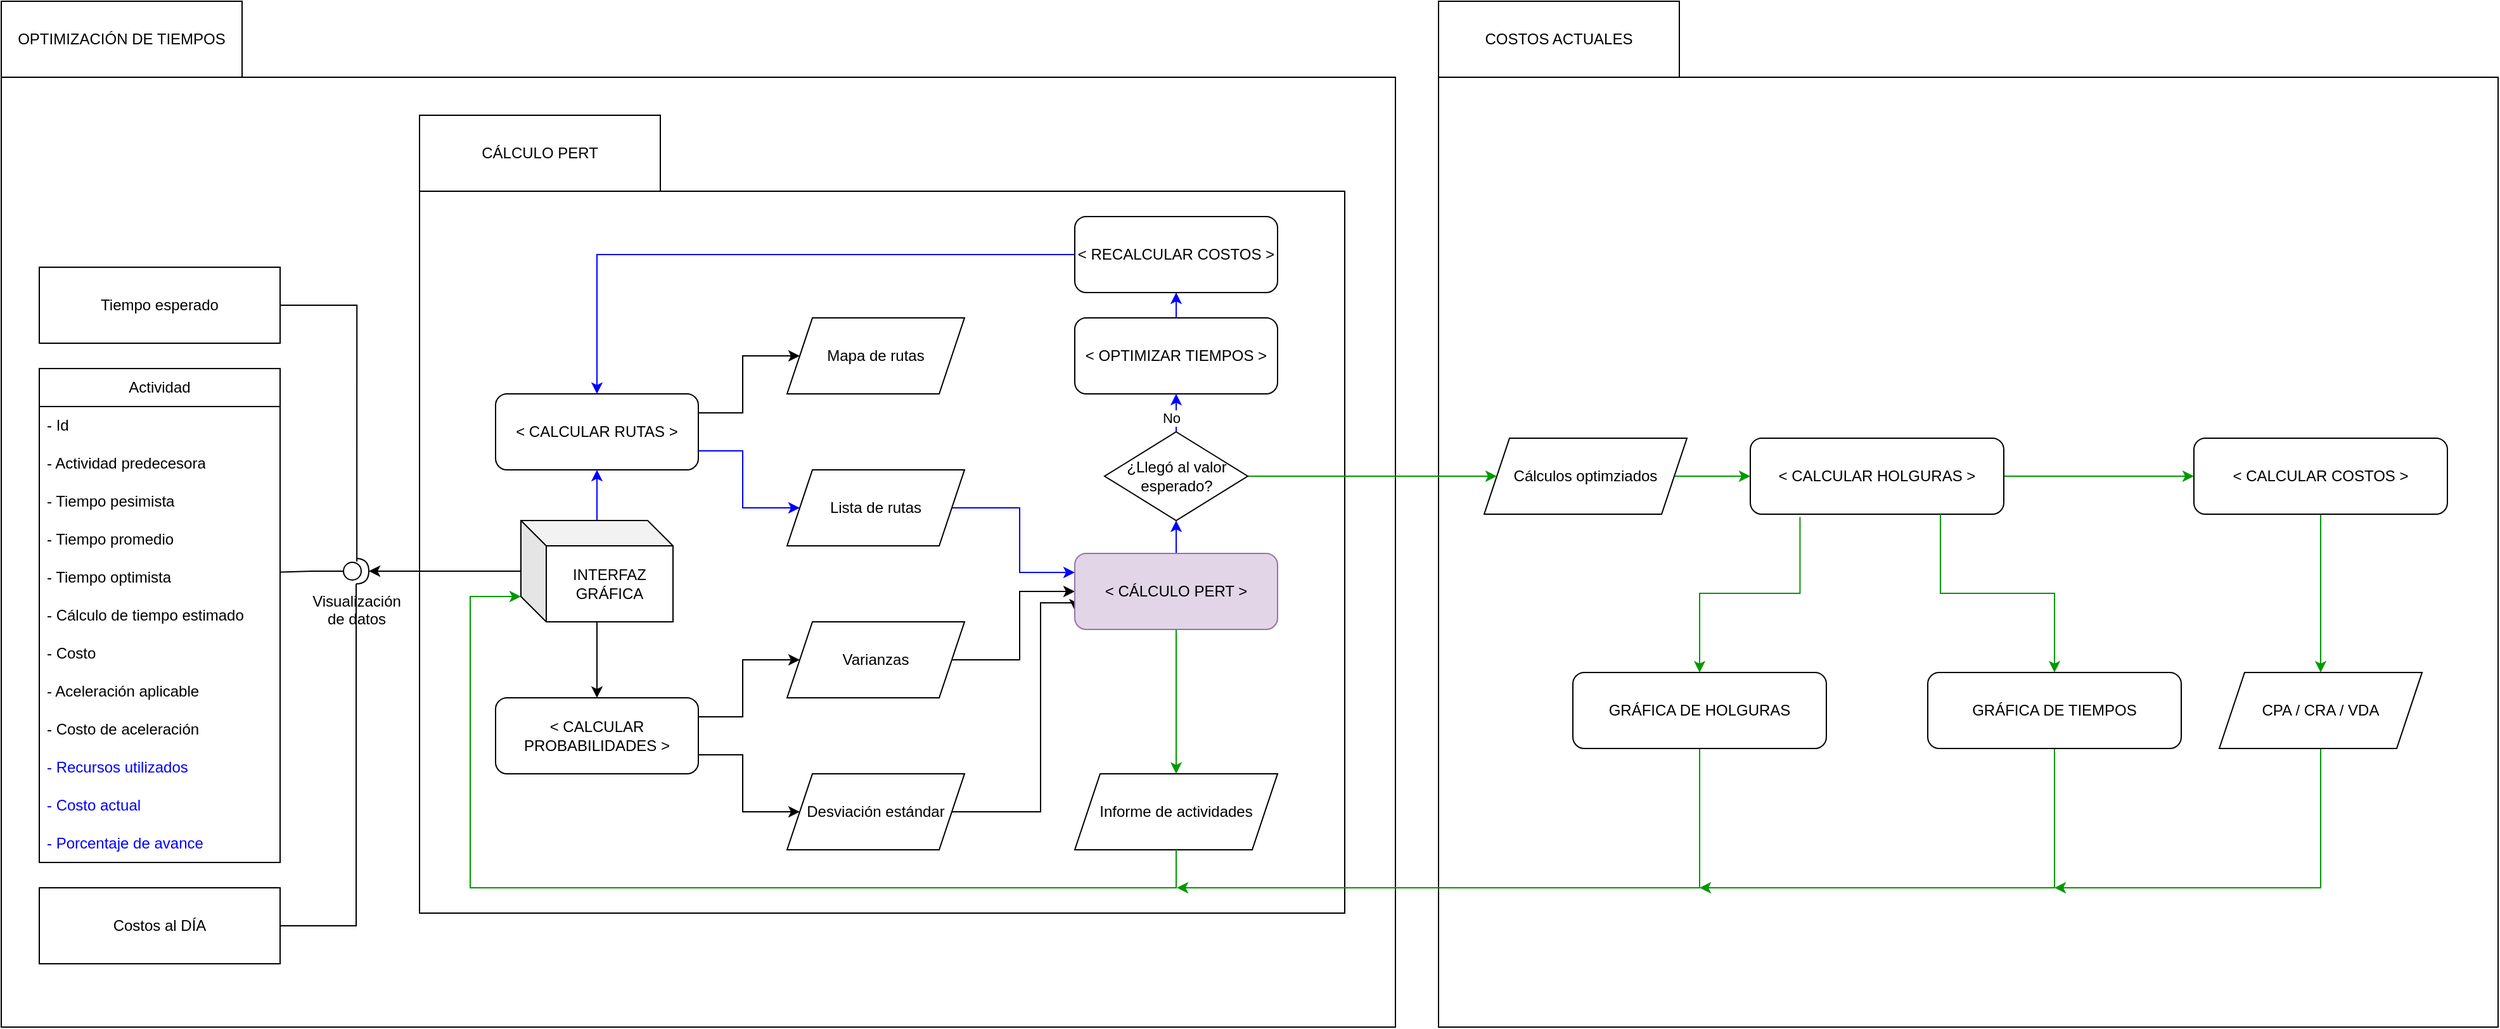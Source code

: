 <mxfile version="26.0.4">
  <diagram name="Página-1" id="85a92BywlTFrTwVx_-yH">
    <mxGraphModel dx="1927" dy="1824" grid="1" gridSize="10" guides="1" tooltips="1" connect="1" arrows="1" fold="1" page="1" pageScale="1" pageWidth="827" pageHeight="1169" math="0" shadow="0">
      <root>
        <mxCell id="0" />
        <mxCell id="1" parent="0" />
        <mxCell id="rsNm4_ssENzMFWjYRmB5-73" value="" style="rounded=0;whiteSpace=wrap;html=1;" vertex="1" parent="1">
          <mxGeometry x="414" y="-990" width="836" height="750" as="geometry" />
        </mxCell>
        <mxCell id="rsNm4_ssENzMFWjYRmB5-63" value="" style="rounded=0;whiteSpace=wrap;html=1;" vertex="1" parent="1">
          <mxGeometry x="-720" y="-990" width="1100" height="750" as="geometry" />
        </mxCell>
        <mxCell id="rsNm4_ssENzMFWjYRmB5-47" value="" style="rounded=0;whiteSpace=wrap;html=1;" vertex="1" parent="1">
          <mxGeometry x="-390" y="-900" width="730" height="570" as="geometry" />
        </mxCell>
        <mxCell id="rsNm4_ssENzMFWjYRmB5-10" style="edgeStyle=orthogonalEdgeStyle;rounded=0;orthogonalLoop=1;jettySize=auto;html=1;exitX=1;exitY=0.25;exitDx=0;exitDy=0;" edge="1" parent="1" source="rsNm4_ssENzMFWjYRmB5-5" target="rsNm4_ssENzMFWjYRmB5-8">
          <mxGeometry relative="1" as="geometry" />
        </mxCell>
        <mxCell id="rsNm4_ssENzMFWjYRmB5-11" style="edgeStyle=orthogonalEdgeStyle;rounded=0;orthogonalLoop=1;jettySize=auto;html=1;exitX=1;exitY=0.75;exitDx=0;exitDy=0;strokeColor=#0000FF;" edge="1" parent="1" source="rsNm4_ssENzMFWjYRmB5-5" target="rsNm4_ssENzMFWjYRmB5-9">
          <mxGeometry relative="1" as="geometry" />
        </mxCell>
        <mxCell id="rsNm4_ssENzMFWjYRmB5-5" value="&amp;lt; CALCULAR RUTAS &amp;gt;" style="rounded=1;whiteSpace=wrap;html=1;" vertex="1" parent="1">
          <mxGeometry x="-330" y="-740" width="160" height="60" as="geometry" />
        </mxCell>
        <mxCell id="rsNm4_ssENzMFWjYRmB5-8" value="Mapa de rutas" style="shape=parallelogram;perimeter=parallelogramPerimeter;whiteSpace=wrap;html=1;fixedSize=1;" vertex="1" parent="1">
          <mxGeometry x="-100" y="-800" width="140" height="60" as="geometry" />
        </mxCell>
        <mxCell id="rsNm4_ssENzMFWjYRmB5-38" style="edgeStyle=orthogonalEdgeStyle;rounded=0;orthogonalLoop=1;jettySize=auto;html=1;entryX=0;entryY=0.25;entryDx=0;entryDy=0;strokeColor=#0000FF;" edge="1" parent="1" source="rsNm4_ssENzMFWjYRmB5-9" target="rsNm4_ssENzMFWjYRmB5-35">
          <mxGeometry relative="1" as="geometry" />
        </mxCell>
        <mxCell id="rsNm4_ssENzMFWjYRmB5-9" value="Lista de rutas" style="shape=parallelogram;perimeter=parallelogramPerimeter;whiteSpace=wrap;html=1;fixedSize=1;" vertex="1" parent="1">
          <mxGeometry x="-100" y="-680" width="140" height="60" as="geometry" />
        </mxCell>
        <mxCell id="rsNm4_ssENzMFWjYRmB5-14" value="Actividad" style="swimlane;fontStyle=0;childLayout=stackLayout;horizontal=1;startSize=30;horizontalStack=0;resizeParent=1;resizeParentMax=0;resizeLast=0;collapsible=1;marginBottom=0;whiteSpace=wrap;html=1;" vertex="1" parent="1">
          <mxGeometry x="-690" y="-760" width="190" height="390" as="geometry" />
        </mxCell>
        <mxCell id="rsNm4_ssENzMFWjYRmB5-15" value="- Id" style="text;strokeColor=none;fillColor=none;align=left;verticalAlign=middle;spacingLeft=4;spacingRight=4;overflow=hidden;points=[[0,0.5],[1,0.5]];portConstraint=eastwest;rotatable=0;whiteSpace=wrap;html=1;" vertex="1" parent="rsNm4_ssENzMFWjYRmB5-14">
          <mxGeometry y="30" width="190" height="30" as="geometry" />
        </mxCell>
        <mxCell id="rsNm4_ssENzMFWjYRmB5-16" value="- Actividad predecesora" style="text;strokeColor=none;fillColor=none;align=left;verticalAlign=middle;spacingLeft=4;spacingRight=4;overflow=hidden;points=[[0,0.5],[1,0.5]];portConstraint=eastwest;rotatable=0;whiteSpace=wrap;html=1;" vertex="1" parent="rsNm4_ssENzMFWjYRmB5-14">
          <mxGeometry y="60" width="190" height="30" as="geometry" />
        </mxCell>
        <mxCell id="rsNm4_ssENzMFWjYRmB5-18" value="- Tiempo pesimista" style="text;strokeColor=none;fillColor=none;align=left;verticalAlign=middle;spacingLeft=4;spacingRight=4;overflow=hidden;points=[[0,0.5],[1,0.5]];portConstraint=eastwest;rotatable=0;whiteSpace=wrap;html=1;" vertex="1" parent="rsNm4_ssENzMFWjYRmB5-14">
          <mxGeometry y="90" width="190" height="30" as="geometry" />
        </mxCell>
        <mxCell id="rsNm4_ssENzMFWjYRmB5-19" value="- Tiempo promedio" style="text;strokeColor=none;fillColor=none;align=left;verticalAlign=middle;spacingLeft=4;spacingRight=4;overflow=hidden;points=[[0,0.5],[1,0.5]];portConstraint=eastwest;rotatable=0;whiteSpace=wrap;html=1;" vertex="1" parent="rsNm4_ssENzMFWjYRmB5-14">
          <mxGeometry y="120" width="190" height="30" as="geometry" />
        </mxCell>
        <mxCell id="rsNm4_ssENzMFWjYRmB5-17" value="- Tiempo optimista" style="text;strokeColor=none;fillColor=none;align=left;verticalAlign=middle;spacingLeft=4;spacingRight=4;overflow=hidden;points=[[0,0.5],[1,0.5]];portConstraint=eastwest;rotatable=0;whiteSpace=wrap;html=1;" vertex="1" parent="rsNm4_ssENzMFWjYRmB5-14">
          <mxGeometry y="150" width="190" height="30" as="geometry" />
        </mxCell>
        <mxCell id="rsNm4_ssENzMFWjYRmB5-28" value="- Cálculo de tiempo estimado" style="text;strokeColor=none;fillColor=none;align=left;verticalAlign=middle;spacingLeft=4;spacingRight=4;overflow=hidden;points=[[0,0.5],[1,0.5]];portConstraint=eastwest;rotatable=0;whiteSpace=wrap;html=1;" vertex="1" parent="rsNm4_ssENzMFWjYRmB5-14">
          <mxGeometry y="180" width="190" height="30" as="geometry" />
        </mxCell>
        <mxCell id="rsNm4_ssENzMFWjYRmB5-23" value="- Costo" style="text;strokeColor=none;fillColor=none;align=left;verticalAlign=middle;spacingLeft=4;spacingRight=4;overflow=hidden;points=[[0,0.5],[1,0.5]];portConstraint=eastwest;rotatable=0;whiteSpace=wrap;html=1;" vertex="1" parent="rsNm4_ssENzMFWjYRmB5-14">
          <mxGeometry y="210" width="190" height="30" as="geometry" />
        </mxCell>
        <mxCell id="rsNm4_ssENzMFWjYRmB5-24" value="- Aceleración aplicable" style="text;strokeColor=none;fillColor=none;align=left;verticalAlign=middle;spacingLeft=4;spacingRight=4;overflow=hidden;points=[[0,0.5],[1,0.5]];portConstraint=eastwest;rotatable=0;whiteSpace=wrap;html=1;" vertex="1" parent="rsNm4_ssENzMFWjYRmB5-14">
          <mxGeometry y="240" width="190" height="30" as="geometry" />
        </mxCell>
        <mxCell id="rsNm4_ssENzMFWjYRmB5-65" value="- Costo de aceleración" style="text;strokeColor=none;fillColor=none;align=left;verticalAlign=middle;spacingLeft=4;spacingRight=4;overflow=hidden;points=[[0,0.5],[1,0.5]];portConstraint=eastwest;rotatable=0;whiteSpace=wrap;html=1;" vertex="1" parent="rsNm4_ssENzMFWjYRmB5-14">
          <mxGeometry y="270" width="190" height="30" as="geometry" />
        </mxCell>
        <mxCell id="rsNm4_ssENzMFWjYRmB5-67" value="- Recursos utilizados" style="text;strokeColor=none;fillColor=none;align=left;verticalAlign=middle;spacingLeft=4;spacingRight=4;overflow=hidden;points=[[0,0.5],[1,0.5]];portConstraint=eastwest;rotatable=0;whiteSpace=wrap;html=1;fontColor=#0000FF;" vertex="1" parent="rsNm4_ssENzMFWjYRmB5-14">
          <mxGeometry y="300" width="190" height="30" as="geometry" />
        </mxCell>
        <mxCell id="rsNm4_ssENzMFWjYRmB5-66" value="- Costo actual" style="text;strokeColor=none;fillColor=none;align=left;verticalAlign=middle;spacingLeft=4;spacingRight=4;overflow=hidden;points=[[0,0.5],[1,0.5]];portConstraint=eastwest;rotatable=0;whiteSpace=wrap;html=1;fontColor=#0000FF;" vertex="1" parent="rsNm4_ssENzMFWjYRmB5-14">
          <mxGeometry y="330" width="190" height="30" as="geometry" />
        </mxCell>
        <mxCell id="rsNm4_ssENzMFWjYRmB5-22" value="- Porcentaje de avance" style="text;strokeColor=none;fillColor=none;align=left;verticalAlign=middle;spacingLeft=4;spacingRight=4;overflow=hidden;points=[[0,0.5],[1,0.5]];portConstraint=eastwest;rotatable=0;whiteSpace=wrap;html=1;fontColor=#0000FF;" vertex="1" parent="rsNm4_ssENzMFWjYRmB5-14">
          <mxGeometry y="360" width="190" height="30" as="geometry" />
        </mxCell>
        <mxCell id="rsNm4_ssENzMFWjYRmB5-21" value="Tiempo esperado" style="rounded=0;whiteSpace=wrap;html=1;" vertex="1" parent="1">
          <mxGeometry x="-690" y="-840" width="190" height="60" as="geometry" />
        </mxCell>
        <mxCell id="rsNm4_ssENzMFWjYRmB5-32" style="edgeStyle=orthogonalEdgeStyle;rounded=0;orthogonalLoop=1;jettySize=auto;html=1;entryX=0;entryY=0.5;entryDx=0;entryDy=0;exitX=1;exitY=0.25;exitDx=0;exitDy=0;" edge="1" parent="1" source="rsNm4_ssENzMFWjYRmB5-27" target="rsNm4_ssENzMFWjYRmB5-30">
          <mxGeometry relative="1" as="geometry" />
        </mxCell>
        <mxCell id="rsNm4_ssENzMFWjYRmB5-33" style="edgeStyle=orthogonalEdgeStyle;rounded=0;orthogonalLoop=1;jettySize=auto;html=1;exitX=1;exitY=0.75;exitDx=0;exitDy=0;" edge="1" parent="1" source="rsNm4_ssENzMFWjYRmB5-27" target="rsNm4_ssENzMFWjYRmB5-31">
          <mxGeometry relative="1" as="geometry" />
        </mxCell>
        <mxCell id="rsNm4_ssENzMFWjYRmB5-27" value="&amp;lt; CALCULAR PROBABILIDADES &amp;gt;" style="rounded=1;whiteSpace=wrap;html=1;" vertex="1" parent="1">
          <mxGeometry x="-330" y="-500" width="160" height="60" as="geometry" />
        </mxCell>
        <mxCell id="rsNm4_ssENzMFWjYRmB5-36" style="edgeStyle=orthogonalEdgeStyle;rounded=0;orthogonalLoop=1;jettySize=auto;html=1;entryX=0;entryY=0.5;entryDx=0;entryDy=0;" edge="1" parent="1" source="rsNm4_ssENzMFWjYRmB5-30" target="rsNm4_ssENzMFWjYRmB5-35">
          <mxGeometry relative="1" as="geometry" />
        </mxCell>
        <mxCell id="rsNm4_ssENzMFWjYRmB5-30" value="Varianzas" style="shape=parallelogram;perimeter=parallelogramPerimeter;whiteSpace=wrap;html=1;fixedSize=1;" vertex="1" parent="1">
          <mxGeometry x="-100" y="-560" width="140" height="60" as="geometry" />
        </mxCell>
        <mxCell id="rsNm4_ssENzMFWjYRmB5-37" style="edgeStyle=orthogonalEdgeStyle;rounded=0;orthogonalLoop=1;jettySize=auto;html=1;entryX=0;entryY=0.75;entryDx=0;entryDy=0;" edge="1" parent="1" source="rsNm4_ssENzMFWjYRmB5-31" target="rsNm4_ssENzMFWjYRmB5-35">
          <mxGeometry relative="1" as="geometry">
            <Array as="points">
              <mxPoint x="100" y="-410" />
              <mxPoint x="100" y="-575" />
            </Array>
          </mxGeometry>
        </mxCell>
        <mxCell id="rsNm4_ssENzMFWjYRmB5-31" value="Desviación estándar" style="shape=parallelogram;perimeter=parallelogramPerimeter;whiteSpace=wrap;html=1;fixedSize=1;" vertex="1" parent="1">
          <mxGeometry x="-100" y="-440" width="140" height="60" as="geometry" />
        </mxCell>
        <mxCell id="rsNm4_ssENzMFWjYRmB5-46" value="" style="edgeStyle=orthogonalEdgeStyle;rounded=0;orthogonalLoop=1;jettySize=auto;html=1;strokeColor=#009900;" edge="1" parent="1" source="rsNm4_ssENzMFWjYRmB5-35" target="rsNm4_ssENzMFWjYRmB5-45">
          <mxGeometry relative="1" as="geometry" />
        </mxCell>
        <mxCell id="rsNm4_ssENzMFWjYRmB5-84" value="" style="edgeStyle=orthogonalEdgeStyle;rounded=0;orthogonalLoop=1;jettySize=auto;html=1;strokeColor=#0000FF;" edge="1" parent="1" source="rsNm4_ssENzMFWjYRmB5-35" target="rsNm4_ssENzMFWjYRmB5-80">
          <mxGeometry relative="1" as="geometry" />
        </mxCell>
        <mxCell id="rsNm4_ssENzMFWjYRmB5-35" value="&amp;lt; CÁLCULO PERT &amp;gt;" style="rounded=1;whiteSpace=wrap;html=1;fillColor=#e1d5e7;strokeColor=#9673a6;" vertex="1" parent="1">
          <mxGeometry x="127" y="-614" width="160" height="60" as="geometry" />
        </mxCell>
        <mxCell id="rsNm4_ssENzMFWjYRmB5-43" value="" style="edgeStyle=orthogonalEdgeStyle;rounded=0;orthogonalLoop=1;jettySize=auto;html=1;strokeColor=#0000FF;" edge="1" parent="1" source="rsNm4_ssENzMFWjYRmB5-39" target="rsNm4_ssENzMFWjYRmB5-40">
          <mxGeometry relative="1" as="geometry" />
        </mxCell>
        <mxCell id="rsNm4_ssENzMFWjYRmB5-39" value="&amp;lt; OPTIMIZAR TIEMPOS &amp;gt;" style="rounded=1;whiteSpace=wrap;html=1;" vertex="1" parent="1">
          <mxGeometry x="127" y="-800" width="160" height="60" as="geometry" />
        </mxCell>
        <mxCell id="rsNm4_ssENzMFWjYRmB5-41" style="edgeStyle=orthogonalEdgeStyle;rounded=0;orthogonalLoop=1;jettySize=auto;html=1;strokeColor=#0000FF;" edge="1" parent="1" source="rsNm4_ssENzMFWjYRmB5-40" target="rsNm4_ssENzMFWjYRmB5-5">
          <mxGeometry relative="1" as="geometry" />
        </mxCell>
        <mxCell id="rsNm4_ssENzMFWjYRmB5-40" value="&amp;lt; RECALCULAR COSTOS &amp;gt;" style="rounded=1;whiteSpace=wrap;html=1;" vertex="1" parent="1">
          <mxGeometry x="127" y="-880" width="160" height="60" as="geometry" />
        </mxCell>
        <mxCell id="rsNm4_ssENzMFWjYRmB5-45" value="Informe de actividades" style="shape=parallelogram;perimeter=parallelogramPerimeter;whiteSpace=wrap;html=1;fixedSize=1;" vertex="1" parent="1">
          <mxGeometry x="127" y="-440" width="160" height="60" as="geometry" />
        </mxCell>
        <mxCell id="rsNm4_ssENzMFWjYRmB5-49" value="CÁLCULO PERT" style="rounded=0;whiteSpace=wrap;html=1;" vertex="1" parent="1">
          <mxGeometry x="-390" y="-960" width="190" height="60" as="geometry" />
        </mxCell>
        <mxCell id="rsNm4_ssENzMFWjYRmB5-59" style="edgeStyle=orthogonalEdgeStyle;rounded=0;orthogonalLoop=1;jettySize=auto;html=1;endArrow=none;endFill=0;entryX=1.002;entryY=0.36;entryDx=0;entryDy=0;entryPerimeter=0;" edge="1" parent="1" source="rsNm4_ssENzMFWjYRmB5-50" target="rsNm4_ssENzMFWjYRmB5-17">
          <mxGeometry relative="1" as="geometry">
            <mxPoint x="-620.0" y="-600" as="targetPoint" />
          </mxGeometry>
        </mxCell>
        <mxCell id="rsNm4_ssENzMFWjYRmB5-50" value="Visualización&lt;br&gt;de datos" style="shape=providedRequiredInterface;html=1;verticalLabelPosition=bottom;sketch=0;verticalAlign=top;" vertex="1" parent="1">
          <mxGeometry x="-450" y="-610" width="20" height="20" as="geometry" />
        </mxCell>
        <mxCell id="rsNm4_ssENzMFWjYRmB5-56" value="" style="edgeStyle=orthogonalEdgeStyle;rounded=0;orthogonalLoop=1;jettySize=auto;html=1;strokeColor=#0000FF;" edge="1" parent="1" source="rsNm4_ssENzMFWjYRmB5-55" target="rsNm4_ssENzMFWjYRmB5-5">
          <mxGeometry relative="1" as="geometry" />
        </mxCell>
        <mxCell id="rsNm4_ssENzMFWjYRmB5-57" value="" style="edgeStyle=orthogonalEdgeStyle;rounded=0;orthogonalLoop=1;jettySize=auto;html=1;" edge="1" parent="1" source="rsNm4_ssENzMFWjYRmB5-55" target="rsNm4_ssENzMFWjYRmB5-27">
          <mxGeometry relative="1" as="geometry" />
        </mxCell>
        <mxCell id="rsNm4_ssENzMFWjYRmB5-55" value="INTERFAZ GRÁFICA" style="shape=cube;whiteSpace=wrap;html=1;boundedLbl=1;backgroundOutline=1;darkOpacity=0.05;darkOpacity2=0.1;" vertex="1" parent="1">
          <mxGeometry x="-310" y="-640" width="120" height="80" as="geometry" />
        </mxCell>
        <mxCell id="rsNm4_ssENzMFWjYRmB5-58" style="edgeStyle=orthogonalEdgeStyle;rounded=0;orthogonalLoop=1;jettySize=auto;html=1;entryX=1;entryY=0.5;entryDx=0;entryDy=0;entryPerimeter=0;" edge="1" parent="1" source="rsNm4_ssENzMFWjYRmB5-55" target="rsNm4_ssENzMFWjYRmB5-50">
          <mxGeometry relative="1" as="geometry" />
        </mxCell>
        <mxCell id="rsNm4_ssENzMFWjYRmB5-60" style="edgeStyle=orthogonalEdgeStyle;rounded=0;orthogonalLoop=1;jettySize=auto;html=1;entryX=0.528;entryY=0.117;entryDx=0;entryDy=0;entryPerimeter=0;endArrow=none;endFill=0;" edge="1" parent="1" source="rsNm4_ssENzMFWjYRmB5-21" target="rsNm4_ssENzMFWjYRmB5-50">
          <mxGeometry relative="1" as="geometry" />
        </mxCell>
        <mxCell id="rsNm4_ssENzMFWjYRmB5-61" style="edgeStyle=orthogonalEdgeStyle;rounded=0;orthogonalLoop=1;jettySize=auto;html=1;entryX=0;entryY=0;entryDx=0;entryDy=60;entryPerimeter=0;strokeColor=#009900;" edge="1" parent="1" source="rsNm4_ssENzMFWjYRmB5-45" target="rsNm4_ssENzMFWjYRmB5-55">
          <mxGeometry relative="1" as="geometry">
            <Array as="points">
              <mxPoint x="207" y="-350" />
              <mxPoint x="-350" y="-350" />
              <mxPoint x="-350" y="-580" />
            </Array>
          </mxGeometry>
        </mxCell>
        <mxCell id="rsNm4_ssENzMFWjYRmB5-64" value="OPTIMIZACIÓN DE TIEMPOS" style="rounded=0;whiteSpace=wrap;html=1;" vertex="1" parent="1">
          <mxGeometry x="-720" y="-1050" width="190" height="60" as="geometry" />
        </mxCell>
        <mxCell id="rsNm4_ssENzMFWjYRmB5-69" style="edgeStyle=orthogonalEdgeStyle;rounded=0;orthogonalLoop=1;jettySize=auto;html=1;endArrow=none;endFill=0;" edge="1" parent="1" source="rsNm4_ssENzMFWjYRmB5-68" target="rsNm4_ssENzMFWjYRmB5-50">
          <mxGeometry relative="1" as="geometry" />
        </mxCell>
        <mxCell id="rsNm4_ssENzMFWjYRmB5-68" value="Costos al DÍA" style="rounded=0;whiteSpace=wrap;html=1;" vertex="1" parent="1">
          <mxGeometry x="-690" y="-350" width="190" height="60" as="geometry" />
        </mxCell>
        <mxCell id="rsNm4_ssENzMFWjYRmB5-79" value="" style="edgeStyle=orthogonalEdgeStyle;rounded=0;orthogonalLoop=1;jettySize=auto;html=1;strokeColor=#009900;" edge="1" parent="1" source="rsNm4_ssENzMFWjYRmB5-70" target="rsNm4_ssENzMFWjYRmB5-75">
          <mxGeometry relative="1" as="geometry" />
        </mxCell>
        <mxCell id="rsNm4_ssENzMFWjYRmB5-70" value="Cálculos optimziados" style="shape=parallelogram;perimeter=parallelogramPerimeter;whiteSpace=wrap;html=1;fixedSize=1;" vertex="1" parent="1">
          <mxGeometry x="450" y="-705" width="160" height="60" as="geometry" />
        </mxCell>
        <mxCell id="rsNm4_ssENzMFWjYRmB5-74" value="COSTOS ACTUALES" style="rounded=0;whiteSpace=wrap;html=1;" vertex="1" parent="1">
          <mxGeometry x="414" y="-1050" width="190" height="60" as="geometry" />
        </mxCell>
        <mxCell id="rsNm4_ssENzMFWjYRmB5-77" style="edgeStyle=orthogonalEdgeStyle;rounded=0;orthogonalLoop=1;jettySize=auto;html=1;strokeColor=#009900;exitX=0.196;exitY=1.037;exitDx=0;exitDy=0;exitPerimeter=0;" edge="1" parent="1" source="rsNm4_ssENzMFWjYRmB5-75" target="rsNm4_ssENzMFWjYRmB5-76">
          <mxGeometry relative="1" as="geometry" />
        </mxCell>
        <mxCell id="rsNm4_ssENzMFWjYRmB5-89" value="" style="edgeStyle=orthogonalEdgeStyle;rounded=0;orthogonalLoop=1;jettySize=auto;html=1;strokeColor=#009900;" edge="1" parent="1" source="rsNm4_ssENzMFWjYRmB5-75" target="rsNm4_ssENzMFWjYRmB5-88">
          <mxGeometry relative="1" as="geometry" />
        </mxCell>
        <mxCell id="rsNm4_ssENzMFWjYRmB5-75" value="&amp;lt; CALCULAR HOLGURAS &amp;gt;" style="rounded=1;whiteSpace=wrap;html=1;" vertex="1" parent="1">
          <mxGeometry x="660" y="-705" width="200" height="60" as="geometry" />
        </mxCell>
        <mxCell id="rsNm4_ssENzMFWjYRmB5-78" style="edgeStyle=orthogonalEdgeStyle;rounded=0;orthogonalLoop=1;jettySize=auto;html=1;strokeColor=#009900;exitX=0.5;exitY=1;exitDx=0;exitDy=0;" edge="1" parent="1" source="rsNm4_ssENzMFWjYRmB5-76">
          <mxGeometry relative="1" as="geometry">
            <mxPoint x="207.5" y="-350" as="targetPoint" />
            <Array as="points">
              <mxPoint x="620" y="-350" />
            </Array>
          </mxGeometry>
        </mxCell>
        <mxCell id="rsNm4_ssENzMFWjYRmB5-76" value="GRÁFICA DE HOLGURAS" style="rounded=1;whiteSpace=wrap;html=1;" vertex="1" parent="1">
          <mxGeometry x="520" y="-520" width="200" height="60" as="geometry" />
        </mxCell>
        <mxCell id="rsNm4_ssENzMFWjYRmB5-81" value="" style="edgeStyle=orthogonalEdgeStyle;rounded=0;orthogonalLoop=1;jettySize=auto;html=1;entryX=0.5;entryY=1;entryDx=0;entryDy=0;strokeColor=#0000FF;" edge="1" parent="1" source="rsNm4_ssENzMFWjYRmB5-80" target="rsNm4_ssENzMFWjYRmB5-39">
          <mxGeometry relative="1" as="geometry" />
        </mxCell>
        <mxCell id="rsNm4_ssENzMFWjYRmB5-82" value="No" style="edgeLabel;html=1;align=center;verticalAlign=middle;resizable=0;points=[];" vertex="1" connectable="0" parent="rsNm4_ssENzMFWjYRmB5-81">
          <mxGeometry x="0.14" y="-4" relative="1" as="geometry">
            <mxPoint as="offset" />
          </mxGeometry>
        </mxCell>
        <mxCell id="rsNm4_ssENzMFWjYRmB5-83" style="edgeStyle=orthogonalEdgeStyle;rounded=0;orthogonalLoop=1;jettySize=auto;html=1;strokeColor=#009900;" edge="1" parent="1" source="rsNm4_ssENzMFWjYRmB5-80" target="rsNm4_ssENzMFWjYRmB5-70">
          <mxGeometry relative="1" as="geometry" />
        </mxCell>
        <mxCell id="rsNm4_ssENzMFWjYRmB5-80" value="¿Llegó al valor esperado?" style="rhombus;whiteSpace=wrap;html=1;" vertex="1" parent="1">
          <mxGeometry x="150.5" y="-710" width="113" height="70" as="geometry" />
        </mxCell>
        <mxCell id="rsNm4_ssENzMFWjYRmB5-86" style="edgeStyle=orthogonalEdgeStyle;rounded=0;orthogonalLoop=1;jettySize=auto;html=1;entryX=0.75;entryY=1;entryDx=0;entryDy=0;strokeColor=#009900;startArrow=classic;startFill=1;endArrow=none;endFill=0;" edge="1" parent="1" source="rsNm4_ssENzMFWjYRmB5-85" target="rsNm4_ssENzMFWjYRmB5-75">
          <mxGeometry relative="1" as="geometry" />
        </mxCell>
        <mxCell id="rsNm4_ssENzMFWjYRmB5-87" style="edgeStyle=orthogonalEdgeStyle;rounded=0;orthogonalLoop=1;jettySize=auto;html=1;strokeColor=#009900;" edge="1" parent="1" source="rsNm4_ssENzMFWjYRmB5-85">
          <mxGeometry relative="1" as="geometry">
            <mxPoint x="620" y="-350" as="targetPoint" />
            <Array as="points">
              <mxPoint x="900" y="-350" />
            </Array>
          </mxGeometry>
        </mxCell>
        <mxCell id="rsNm4_ssENzMFWjYRmB5-85" value="GRÁFICA DE TIEMPOS" style="rounded=1;whiteSpace=wrap;html=1;" vertex="1" parent="1">
          <mxGeometry x="800" y="-520" width="200" height="60" as="geometry" />
        </mxCell>
        <mxCell id="rsNm4_ssENzMFWjYRmB5-90" style="edgeStyle=orthogonalEdgeStyle;rounded=0;orthogonalLoop=1;jettySize=auto;html=1;strokeColor=#009900;exitX=0.5;exitY=1;exitDx=0;exitDy=0;" edge="1" parent="1" source="rsNm4_ssENzMFWjYRmB5-91">
          <mxGeometry relative="1" as="geometry">
            <mxPoint x="900.0" y="-350" as="targetPoint" />
            <Array as="points">
              <mxPoint x="1110" y="-350" />
            </Array>
          </mxGeometry>
        </mxCell>
        <mxCell id="rsNm4_ssENzMFWjYRmB5-93" value="" style="edgeStyle=orthogonalEdgeStyle;rounded=0;orthogonalLoop=1;jettySize=auto;html=1;strokeColor=#009900;" edge="1" parent="1" source="rsNm4_ssENzMFWjYRmB5-88" target="rsNm4_ssENzMFWjYRmB5-91">
          <mxGeometry relative="1" as="geometry" />
        </mxCell>
        <mxCell id="rsNm4_ssENzMFWjYRmB5-88" value="&amp;lt; CALCULAR COSTOS &amp;gt;" style="rounded=1;whiteSpace=wrap;html=1;" vertex="1" parent="1">
          <mxGeometry x="1010" y="-705" width="200" height="60" as="geometry" />
        </mxCell>
        <mxCell id="rsNm4_ssENzMFWjYRmB5-91" value="CPA / CRA / VDA" style="shape=parallelogram;perimeter=parallelogramPerimeter;whiteSpace=wrap;html=1;fixedSize=1;" vertex="1" parent="1">
          <mxGeometry x="1030" y="-520" width="160" height="60" as="geometry" />
        </mxCell>
      </root>
    </mxGraphModel>
  </diagram>
</mxfile>
